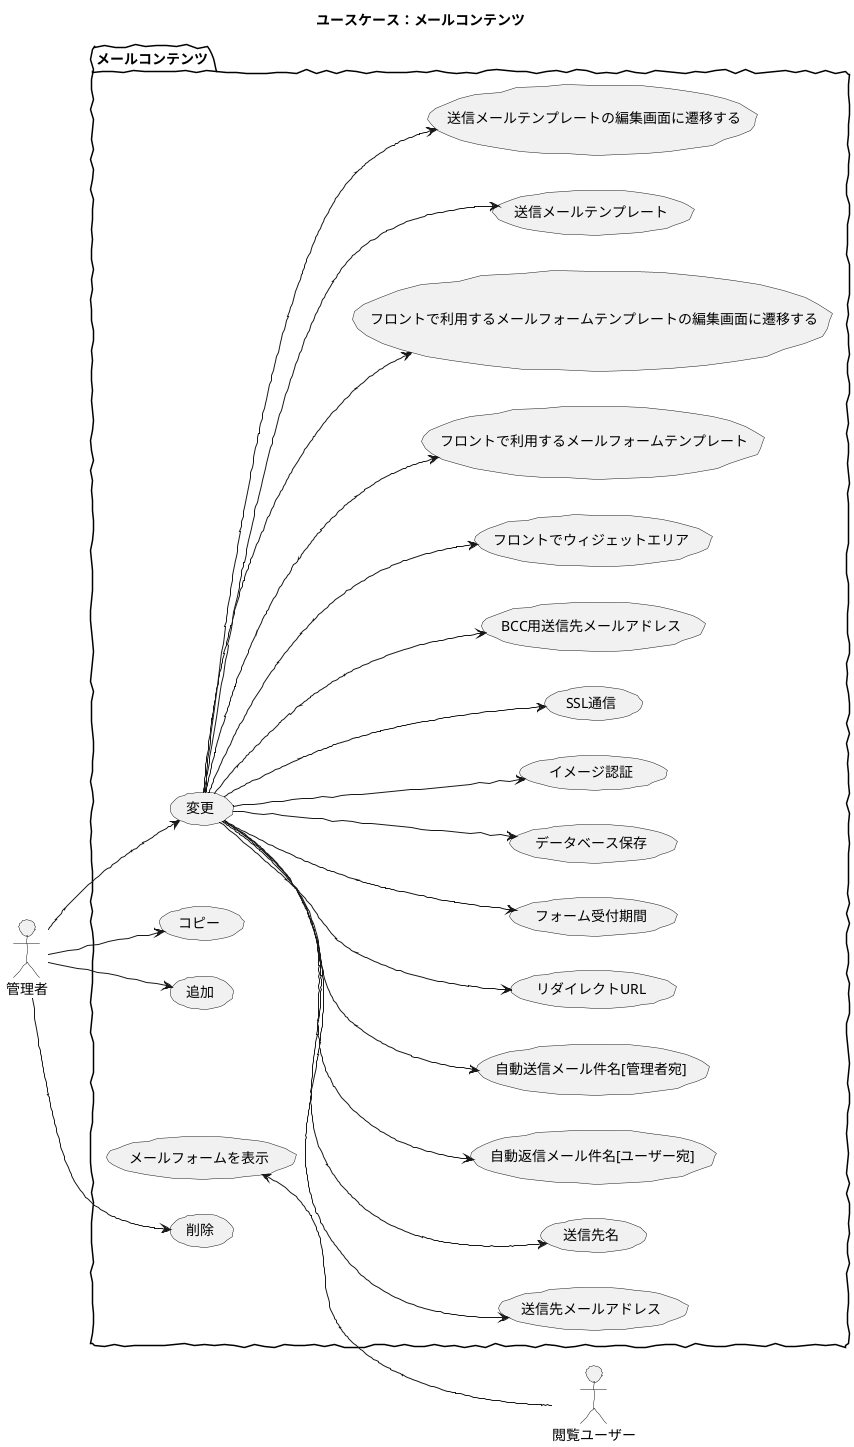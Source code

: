 @startuml

skinparam handwritten true
skinparam backgroundColor white

title ユースケース：メールコンテンツ

actor 管理者
actor 閲覧ユーザー

package メールコンテンツ {
	left to right direction
	閲覧ユーザー -up-> (メールフォームを表示)
	管理者 -down-> (追加)
	管理者 -down-> (変更)
	(変更) -down-> (送信先メールアドレス)
	(変更) -down-> (送信先名)
	(変更) -down-> (自動返信メール件名[ユーザー宛])
	(変更) -down-> (自動送信メール件名[管理者宛])
	(変更) -down-> (リダイレクトURL)
	(変更) -down-> (フォーム受付期間)
	(変更) -down-> (データベース保存)
	(変更) -down-> (イメージ認証)
	(変更) -down-> (SSL通信)
	(変更) -down-> (BCC用送信先メールアドレス)
	(変更) -down-> (フロントでウィジェットエリア)
	(変更) -down-> (フロントで利用するメールフォームテンプレート)
	(変更) -down-> (フロントで利用するメールフォームテンプレートの編集画面に遷移する)
	(変更) -down-> (送信メールテンプレート)
	(変更) -down-> (送信メールテンプレートの編集画面に遷移する)
	管理者 -down-> (削除)
	管理者 -down-> (コピー)
}

@enduml
